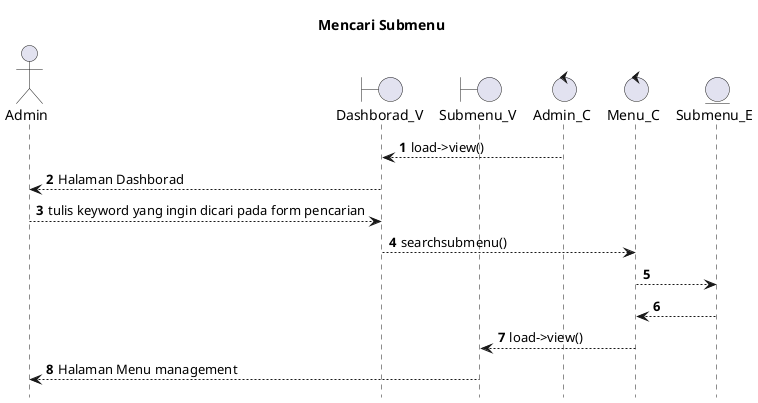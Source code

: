 @startuml

autonumber
hide footbox
title Mencari Submenu

Actor Admin
boundary Dashborad_V
boundary Submenu_V
control Admin_C
control Menu_C
Entity Submenu_E

Admin_C --> Dashborad_V: load->view()
Dashborad_V --> Admin: Halaman Dashborad
Admin --> Dashborad_V: tulis keyword yang ingin dicari pada form pencarian
Dashborad_V --> Menu_C: searchsubmenu()
Menu_C --> Submenu_E:
    
    Submenu_E --> Menu_C:
    Menu_C --> Submenu_V: load->view()
    Submenu_V --> Admin: Halaman Menu management

@enduml